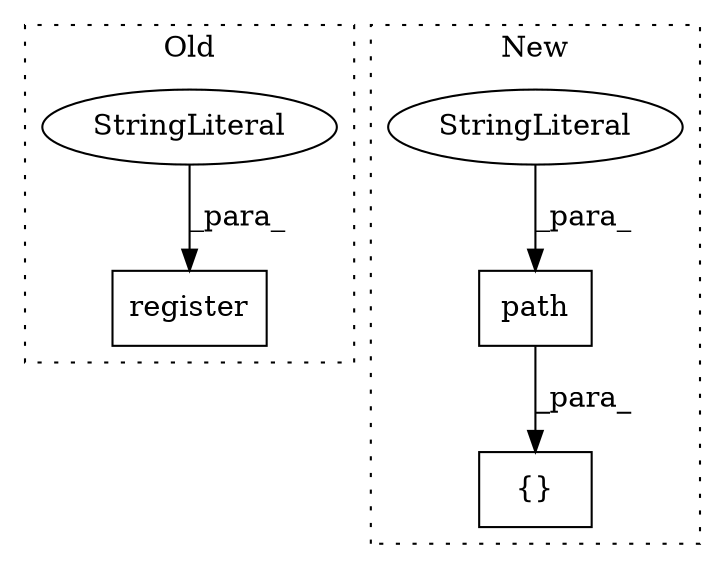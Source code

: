 digraph G {
subgraph cluster0 {
1 [label="register" a="32" s="488,582" l="9,1" shape="box"];
5 [label="StringLiteral" a="45" s="560" l="22" shape="ellipse"];
label = "Old";
style="dotted";
}
subgraph cluster1 {
2 [label="path" a="32" s="409,496" l="5,1" shape="box"];
3 [label="{}" a="4" s="244,611" l="1,1" shape="box"];
4 [label="StringLiteral" a="45" s="479" l="17" shape="ellipse"];
label = "New";
style="dotted";
}
2 -> 3 [label="_para_"];
4 -> 2 [label="_para_"];
5 -> 1 [label="_para_"];
}